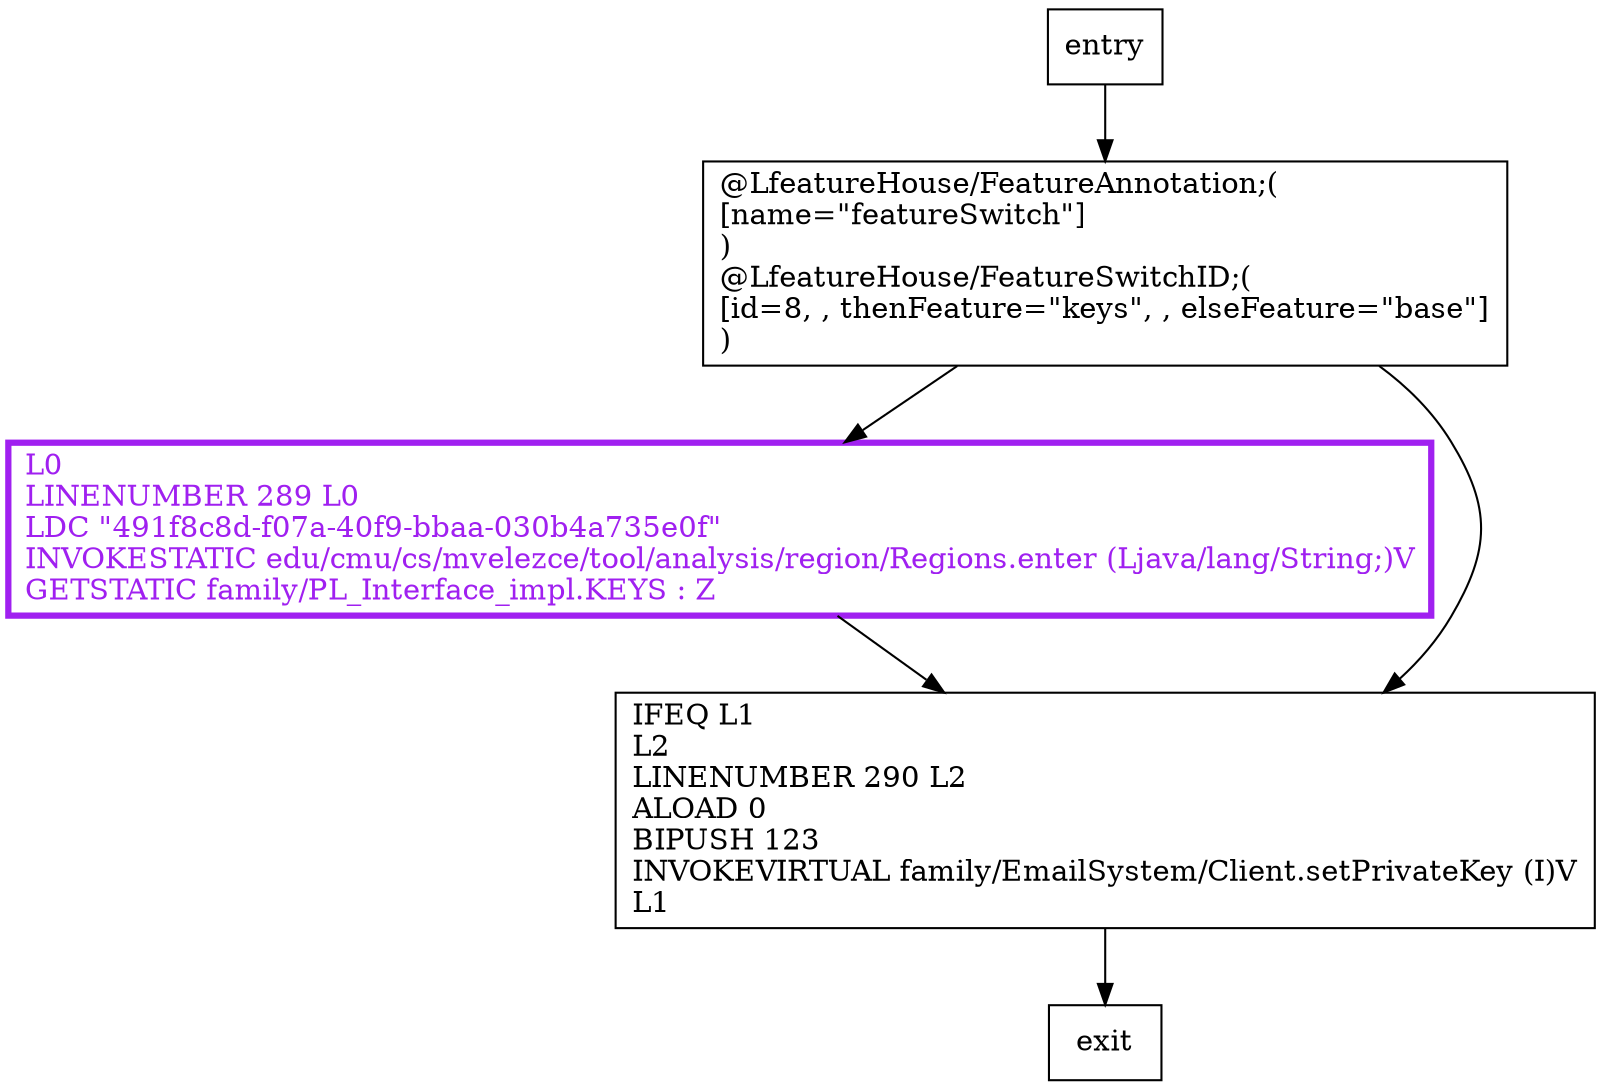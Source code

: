 digraph setup_bob {
node [shape=record];
1515772738 [label="@LfeatureHouse/FeatureAnnotation;(\l[name=\"featureSwitch\"]\l)\l@LfeatureHouse/FeatureSwitchID;(\l[id=8, , thenFeature=\"keys\", , elseFeature=\"base\"]\l)\l"];
1772902226 [label="L0\lLINENUMBER 289 L0\lLDC \"491f8c8d-f07a-40f9-bbaa-030b4a735e0f\"\lINVOKESTATIC edu/cmu/cs/mvelezce/tool/analysis/region/Regions.enter (Ljava/lang/String;)V\lGETSTATIC family/PL_Interface_impl.KEYS : Z\l"];
35126588 [label="IFEQ L1\lL2\lLINENUMBER 290 L2\lALOAD 0\lBIPUSH 123\lINVOKEVIRTUAL family/EmailSystem/Client.setPrivateKey (I)V\lL1\l"];
entry;
exit;
entry -> 1515772738;
1515772738 -> 1772902226;
1515772738 -> 35126588;
1772902226 -> 35126588;
35126588 -> exit;
1772902226[fontcolor="purple", penwidth=3, color="purple"];
}

